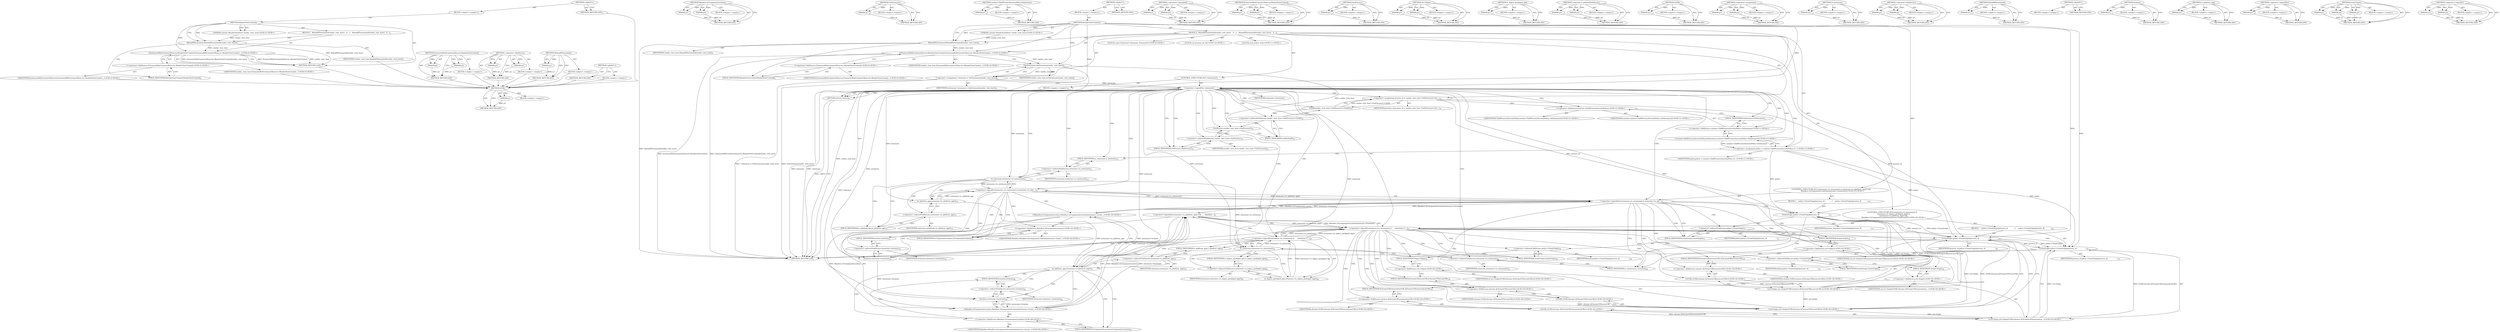 digraph "&lt;operator&gt;.logicalOr" {
vulnerable_6 [label=<(METHOD,&lt;global&gt;)<SUB>1</SUB>>];
vulnerable_7 [label=<(BLOCK,&lt;empty&gt;,&lt;empty&gt;)<SUB>1</SUB>>];
vulnerable_8 [label=<(METHOD,RenderViewCreated)<SUB>1</SUB>>];
vulnerable_9 [label="<(PARAM,content::RenderViewHost* render_view_host)<SUB>2</SUB>>"];
vulnerable_10 [label=<(BLOCK,{
   ReloadIfTerminated(render_view_host);
   E...,{
   ReloadIfTerminated(render_view_host);
   E...)<SUB>2</SUB>>];
vulnerable_11 [label=<(ReloadIfTerminated,ReloadIfTerminated(render_view_host))<SUB>3</SUB>>];
vulnerable_12 [label=<(IDENTIFIER,render_view_host,ReloadIfTerminated(render_view_host))<SUB>3</SUB>>];
vulnerable_13 [label="<(ExtensionWebContentsObserver.RenderViewCreated,ExtensionWebContentsObserver::RenderViewCreated...)<SUB>4</SUB>>"];
vulnerable_14 [label="<(&lt;operator&gt;.fieldAccess,ExtensionWebContentsObserver::RenderViewCreated)<SUB>4</SUB>>"];
vulnerable_15 [label="<(IDENTIFIER,ExtensionWebContentsObserver,ExtensionWebContentsObserver::RenderViewCreated...)<SUB>4</SUB>>"];
vulnerable_16 [label=<(FIELD_IDENTIFIER,RenderViewCreated,RenderViewCreated)<SUB>4</SUB>>];
vulnerable_17 [label="<(IDENTIFIER,render_view_host,ExtensionWebContentsObserver::RenderViewCreated...)<SUB>4</SUB>>"];
vulnerable_18 [label=<(METHOD_RETURN,void)<SUB>1</SUB>>];
vulnerable_20 [label=<(METHOD_RETURN,ANY)<SUB>1</SUB>>];
vulnerable_39 [label=<(METHOD,ExtensionWebContentsObserver.RenderViewCreated)>];
vulnerable_40 [label=<(PARAM,p1)>];
vulnerable_41 [label=<(PARAM,p2)>];
vulnerable_42 [label=<(BLOCK,&lt;empty&gt;,&lt;empty&gt;)>];
vulnerable_43 [label=<(METHOD_RETURN,ANY)>];
vulnerable_44 [label=<(METHOD,&lt;operator&gt;.fieldAccess)>];
vulnerable_45 [label=<(PARAM,p1)>];
vulnerable_46 [label=<(PARAM,p2)>];
vulnerable_47 [label=<(BLOCK,&lt;empty&gt;,&lt;empty&gt;)>];
vulnerable_48 [label=<(METHOD_RETURN,ANY)>];
vulnerable_35 [label=<(METHOD,ReloadIfTerminated)>];
vulnerable_36 [label=<(PARAM,p1)>];
vulnerable_37 [label=<(BLOCK,&lt;empty&gt;,&lt;empty&gt;)>];
vulnerable_38 [label=<(METHOD_RETURN,ANY)>];
vulnerable_29 [label=<(METHOD,&lt;global&gt;)<SUB>1</SUB>>];
vulnerable_30 [label=<(BLOCK,&lt;empty&gt;,&lt;empty&gt;)>];
vulnerable_31 [label=<(METHOD_RETURN,ANY)>];
fixed_240 [label=<(METHOD,GURL)>];
fixed_241 [label=<(PARAM,p1)>];
fixed_242 [label=<(BLOCK,&lt;empty&gt;,&lt;empty&gt;)>];
fixed_243 [label=<(METHOD_RETURN,ANY)>];
fixed_220 [label=<(METHOD,Manifest.IsComponentLocation)>];
fixed_221 [label=<(PARAM,p1)>];
fixed_222 [label=<(PARAM,p2)>];
fixed_223 [label=<(BLOCK,&lt;empty&gt;,&lt;empty&gt;)>];
fixed_224 [label=<(METHOD_RETURN,ANY)>];
fixed_177 [label=<(METHOD,GetExtension)>];
fixed_178 [label=<(PARAM,p1)>];
fixed_179 [label=<(BLOCK,&lt;empty&gt;,&lt;empty&gt;)>];
fixed_180 [label=<(METHOD_RETURN,ANY)>];
fixed_198 [label=<(METHOD,content.ChildProcessSecurityPolicy.GetInstance)>];
fixed_199 [label=<(PARAM,p1)>];
fixed_200 [label=<(BLOCK,&lt;empty&gt;,&lt;empty&gt;)>];
fixed_201 [label=<(METHOD_RETURN,ANY)>];
fixed_6 [label=<(METHOD,&lt;global&gt;)<SUB>1</SUB>>];
fixed_7 [label=<(BLOCK,&lt;empty&gt;,&lt;empty&gt;)<SUB>1</SUB>>];
fixed_8 [label=<(METHOD,RenderViewCreated)<SUB>1</SUB>>];
fixed_9 [label="<(PARAM,content::RenderViewHost* render_view_host)<SUB>2</SUB>>"];
fixed_10 [label=<(BLOCK,{
   ReloadIfTerminated(render_view_host);
   E...,{
   ReloadIfTerminated(render_view_host);
   E...)<SUB>2</SUB>>];
fixed_11 [label=<(ReloadIfTerminated,ReloadIfTerminated(render_view_host))<SUB>3</SUB>>];
fixed_12 [label=<(IDENTIFIER,render_view_host,ReloadIfTerminated(render_view_host))<SUB>3</SUB>>];
fixed_13 [label="<(ExtensionWebContentsObserver.RenderViewCreated,ExtensionWebContentsObserver::RenderViewCreated...)<SUB>4</SUB>>"];
fixed_14 [label="<(&lt;operator&gt;.fieldAccess,ExtensionWebContentsObserver::RenderViewCreated)<SUB>4</SUB>>"];
fixed_15 [label="<(IDENTIFIER,ExtensionWebContentsObserver,ExtensionWebContentsObserver::RenderViewCreated...)<SUB>4</SUB>>"];
fixed_16 [label=<(FIELD_IDENTIFIER,RenderViewCreated,RenderViewCreated)<SUB>4</SUB>>];
fixed_17 [label="<(IDENTIFIER,render_view_host,ExtensionWebContentsObserver::RenderViewCreated...)<SUB>4</SUB>>"];
fixed_18 [label="<(LOCAL,const Extension* extension: Extension*)<SUB>6</SUB>>"];
fixed_19 [label=<(&lt;operator&gt;.assignment,* extension = GetExtension(render_view_host))<SUB>6</SUB>>];
fixed_20 [label=<(IDENTIFIER,extension,* extension = GetExtension(render_view_host))<SUB>6</SUB>>];
fixed_21 [label=<(GetExtension,GetExtension(render_view_host))<SUB>6</SUB>>];
fixed_22 [label=<(IDENTIFIER,render_view_host,GetExtension(render_view_host))<SUB>6</SUB>>];
fixed_23 [label=<(CONTROL_STRUCTURE,IF,if (!extension))<SUB>7</SUB>>];
fixed_24 [label=<(&lt;operator&gt;.logicalNot,!extension)<SUB>7</SUB>>];
fixed_25 [label=<(IDENTIFIER,extension,!extension)<SUB>7</SUB>>];
fixed_26 [label=<(BLOCK,&lt;empty&gt;,&lt;empty&gt;)<SUB>8</SUB>>];
fixed_27 [label=<(RETURN,return;,return;)<SUB>8</SUB>>];
fixed_28 [label="<(LOCAL,int process_id: int)<SUB>10</SUB>>"];
fixed_29 [label=<(&lt;operator&gt;.assignment,process_id = render_view_host-&gt;GetProcess()-&gt;Ge...)<SUB>10</SUB>>];
fixed_30 [label=<(IDENTIFIER,process_id,process_id = render_view_host-&gt;GetProcess()-&gt;Ge...)<SUB>10</SUB>>];
fixed_31 [label=<(GetID,render_view_host-&gt;GetProcess()-&gt;GetID())<SUB>10</SUB>>];
fixed_32 [label=<(&lt;operator&gt;.indirectFieldAccess,render_view_host-&gt;GetProcess()-&gt;GetID)<SUB>10</SUB>>];
fixed_33 [label=<(GetProcess,render_view_host-&gt;GetProcess())<SUB>10</SUB>>];
fixed_34 [label=<(&lt;operator&gt;.indirectFieldAccess,render_view_host-&gt;GetProcess)<SUB>10</SUB>>];
fixed_35 [label=<(IDENTIFIER,render_view_host,render_view_host-&gt;GetProcess())<SUB>10</SUB>>];
fixed_36 [label=<(FIELD_IDENTIFIER,GetProcess,GetProcess)<SUB>10</SUB>>];
fixed_37 [label=<(FIELD_IDENTIFIER,GetID,GetID)<SUB>10</SUB>>];
fixed_38 [label="<(LOCAL,auto policy: auto)<SUB>11</SUB>>"];
fixed_39 [label="<(&lt;operator&gt;.assignment,policy = content::ChildProcessSecurityPolicy::G...)<SUB>11</SUB>>"];
fixed_40 [label="<(IDENTIFIER,policy,policy = content::ChildProcessSecurityPolicy::G...)<SUB>11</SUB>>"];
fixed_41 [label="<(content.ChildProcessSecurityPolicy.GetInstance,content::ChildProcessSecurityPolicy::GetInstance())<SUB>11</SUB>>"];
fixed_42 [label="<(&lt;operator&gt;.fieldAccess,content::ChildProcessSecurityPolicy::GetInstance)<SUB>11</SUB>>"];
fixed_43 [label="<(&lt;operator&gt;.fieldAccess,content::ChildProcessSecurityPolicy)<SUB>11</SUB>>"];
fixed_44 [label="<(IDENTIFIER,content,content::ChildProcessSecurityPolicy::GetInstance())<SUB>11</SUB>>"];
fixed_45 [label="<(IDENTIFIER,ChildProcessSecurityPolicy,content::ChildProcessSecurityPolicy::GetInstance())<SUB>11</SUB>>"];
fixed_46 [label=<(FIELD_IDENTIFIER,GetInstance,GetInstance)<SUB>11</SUB>>];
fixed_47 [label="<(CONTROL_STRUCTURE,IF,if ((extension-&gt;is_extension() || extension-&gt;is_platform_app()) &amp;&amp;
      Manifest::IsComponentLocation(extension-&gt;location())))<SUB>15</SUB>>"];
fixed_48 [label=<(&lt;operator&gt;.logicalAnd,(extension-&gt;is_extension() || extension-&gt;is_pla...)<SUB>15</SUB>>];
fixed_49 [label=<(&lt;operator&gt;.logicalOr,extension-&gt;is_extension() || extension-&gt;is_plat...)<SUB>15</SUB>>];
fixed_50 [label=<(is_extension,extension-&gt;is_extension())<SUB>15</SUB>>];
fixed_51 [label=<(&lt;operator&gt;.indirectFieldAccess,extension-&gt;is_extension)<SUB>15</SUB>>];
fixed_52 [label=<(IDENTIFIER,extension,extension-&gt;is_extension())<SUB>15</SUB>>];
fixed_53 [label=<(FIELD_IDENTIFIER,is_extension,is_extension)<SUB>15</SUB>>];
fixed_54 [label=<(is_platform_app,extension-&gt;is_platform_app())<SUB>15</SUB>>];
fixed_55 [label=<(&lt;operator&gt;.indirectFieldAccess,extension-&gt;is_platform_app)<SUB>15</SUB>>];
fixed_56 [label=<(IDENTIFIER,extension,extension-&gt;is_platform_app())<SUB>15</SUB>>];
fixed_57 [label=<(FIELD_IDENTIFIER,is_platform_app,is_platform_app)<SUB>15</SUB>>];
fixed_58 [label="<(Manifest.IsComponentLocation,Manifest::IsComponentLocation(extension-&gt;locati...)<SUB>16</SUB>>"];
fixed_59 [label="<(&lt;operator&gt;.fieldAccess,Manifest::IsComponentLocation)<SUB>16</SUB>>"];
fixed_60 [label="<(IDENTIFIER,Manifest,Manifest::IsComponentLocation(extension-&gt;locati...)<SUB>16</SUB>>"];
fixed_61 [label=<(FIELD_IDENTIFIER,IsComponentLocation,IsComponentLocation)<SUB>16</SUB>>];
fixed_62 [label=<(location,extension-&gt;location())<SUB>16</SUB>>];
fixed_63 [label=<(&lt;operator&gt;.indirectFieldAccess,extension-&gt;location)<SUB>16</SUB>>];
fixed_64 [label=<(IDENTIFIER,extension,extension-&gt;location())<SUB>16</SUB>>];
fixed_65 [label=<(FIELD_IDENTIFIER,location,location)<SUB>16</SUB>>];
fixed_66 [label=<(BLOCK,{
    policy-&gt;GrantOrigin(process_id,
         ...,{
    policy-&gt;GrantOrigin(process_id,
         ...)<SUB>16</SUB>>];
fixed_67 [label=<(GrantOrigin,policy-&gt;GrantOrigin(process_id,
               ...)<SUB>17</SUB>>];
fixed_68 [label=<(&lt;operator&gt;.indirectFieldAccess,policy-&gt;GrantOrigin)<SUB>17</SUB>>];
fixed_69 [label=<(IDENTIFIER,policy,policy-&gt;GrantOrigin(process_id,
               ...)<SUB>17</SUB>>];
fixed_70 [label=<(FIELD_IDENTIFIER,GrantOrigin,GrantOrigin)<SUB>17</SUB>>];
fixed_71 [label=<(IDENTIFIER,process_id,policy-&gt;GrantOrigin(process_id,
               ...)<SUB>17</SUB>>];
fixed_72 [label="<(url.Origin,url::Origin(GURL(content::kChromeUIResourcesURL)))<SUB>18</SUB>>"];
fixed_73 [label="<(&lt;operator&gt;.fieldAccess,url::Origin)<SUB>18</SUB>>"];
fixed_74 [label="<(IDENTIFIER,url,url::Origin(GURL(content::kChromeUIResourcesURL)))<SUB>18</SUB>>"];
fixed_75 [label=<(FIELD_IDENTIFIER,Origin,Origin)<SUB>18</SUB>>];
fixed_76 [label="<(GURL,GURL(content::kChromeUIResourcesURL))<SUB>18</SUB>>"];
fixed_77 [label="<(&lt;operator&gt;.fieldAccess,content::kChromeUIResourcesURL)<SUB>18</SUB>>"];
fixed_78 [label="<(IDENTIFIER,content,GURL(content::kChromeUIResourcesURL))<SUB>18</SUB>>"];
fixed_79 [label=<(FIELD_IDENTIFIER,kChromeUIResourcesURL,kChromeUIResourcesURL)<SUB>18</SUB>>];
fixed_80 [label="<(CONTROL_STRUCTURE,IF,if (extension-&gt;is_extension() ||
      extension-&gt;is_legacy_packaged_app() ||
      (extension-&gt;is_platform_app() &amp;&amp;
       Manifest::IsComponentLocation(extension-&gt;location()))))<SUB>25</SUB>>"];
fixed_81 [label=<(&lt;operator&gt;.logicalOr,extension-&gt;is_extension() ||
      extension-&gt;i...)<SUB>25</SUB>>];
fixed_82 [label=<(&lt;operator&gt;.logicalOr,extension-&gt;is_extension() ||
      extension-&gt;i...)<SUB>25</SUB>>];
fixed_83 [label=<(is_extension,extension-&gt;is_extension())<SUB>25</SUB>>];
fixed_84 [label=<(&lt;operator&gt;.indirectFieldAccess,extension-&gt;is_extension)<SUB>25</SUB>>];
fixed_85 [label=<(IDENTIFIER,extension,extension-&gt;is_extension())<SUB>25</SUB>>];
fixed_86 [label=<(FIELD_IDENTIFIER,is_extension,is_extension)<SUB>25</SUB>>];
fixed_87 [label=<(is_legacy_packaged_app,extension-&gt;is_legacy_packaged_app())<SUB>26</SUB>>];
fixed_88 [label=<(&lt;operator&gt;.indirectFieldAccess,extension-&gt;is_legacy_packaged_app)<SUB>26</SUB>>];
fixed_89 [label=<(IDENTIFIER,extension,extension-&gt;is_legacy_packaged_app())<SUB>26</SUB>>];
fixed_90 [label=<(FIELD_IDENTIFIER,is_legacy_packaged_app,is_legacy_packaged_app)<SUB>26</SUB>>];
fixed_91 [label=<(&lt;operator&gt;.logicalAnd,extension-&gt;is_platform_app() &amp;&amp;
       Manifest...)<SUB>27</SUB>>];
fixed_92 [label=<(is_platform_app,extension-&gt;is_platform_app())<SUB>27</SUB>>];
fixed_93 [label=<(&lt;operator&gt;.indirectFieldAccess,extension-&gt;is_platform_app)<SUB>27</SUB>>];
fixed_94 [label=<(IDENTIFIER,extension,extension-&gt;is_platform_app())<SUB>27</SUB>>];
fixed_95 [label=<(FIELD_IDENTIFIER,is_platform_app,is_platform_app)<SUB>27</SUB>>];
fixed_96 [label="<(Manifest.IsComponentLocation,Manifest::IsComponentLocation(extension-&gt;locati...)<SUB>28</SUB>>"];
fixed_97 [label="<(&lt;operator&gt;.fieldAccess,Manifest::IsComponentLocation)<SUB>28</SUB>>"];
fixed_98 [label="<(IDENTIFIER,Manifest,Manifest::IsComponentLocation(extension-&gt;locati...)<SUB>28</SUB>>"];
fixed_99 [label=<(FIELD_IDENTIFIER,IsComponentLocation,IsComponentLocation)<SUB>28</SUB>>];
fixed_100 [label=<(location,extension-&gt;location())<SUB>28</SUB>>];
fixed_101 [label=<(&lt;operator&gt;.indirectFieldAccess,extension-&gt;location)<SUB>28</SUB>>];
fixed_102 [label=<(IDENTIFIER,extension,extension-&gt;location())<SUB>28</SUB>>];
fixed_103 [label=<(FIELD_IDENTIFIER,location,location)<SUB>28</SUB>>];
fixed_104 [label=<(BLOCK,{
    policy-&gt;GrantOrigin(process_id,
         ...,{
    policy-&gt;GrantOrigin(process_id,
         ...)<SUB>28</SUB>>];
fixed_105 [label=<(GrantOrigin,policy-&gt;GrantOrigin(process_id,
               ...)<SUB>29</SUB>>];
fixed_106 [label=<(&lt;operator&gt;.indirectFieldAccess,policy-&gt;GrantOrigin)<SUB>29</SUB>>];
fixed_107 [label=<(IDENTIFIER,policy,policy-&gt;GrantOrigin(process_id,
               ...)<SUB>29</SUB>>];
fixed_108 [label=<(FIELD_IDENTIFIER,GrantOrigin,GrantOrigin)<SUB>29</SUB>>];
fixed_109 [label=<(IDENTIFIER,process_id,policy-&gt;GrantOrigin(process_id,
               ...)<SUB>29</SUB>>];
fixed_110 [label="<(url.Origin,url::Origin(GURL(chrome::kChromeUIFaviconURL)))<SUB>30</SUB>>"];
fixed_111 [label="<(&lt;operator&gt;.fieldAccess,url::Origin)<SUB>30</SUB>>"];
fixed_112 [label="<(IDENTIFIER,url,url::Origin(GURL(chrome::kChromeUIFaviconURL)))<SUB>30</SUB>>"];
fixed_113 [label=<(FIELD_IDENTIFIER,Origin,Origin)<SUB>30</SUB>>];
fixed_114 [label="<(GURL,GURL(chrome::kChromeUIFaviconURL))<SUB>30</SUB>>"];
fixed_115 [label="<(&lt;operator&gt;.fieldAccess,chrome::kChromeUIFaviconURL)<SUB>30</SUB>>"];
fixed_116 [label="<(IDENTIFIER,chrome,GURL(chrome::kChromeUIFaviconURL))<SUB>30</SUB>>"];
fixed_117 [label=<(FIELD_IDENTIFIER,kChromeUIFaviconURL,kChromeUIFaviconURL)<SUB>30</SUB>>];
fixed_118 [label=<(GrantOrigin,policy-&gt;GrantOrigin(process_id,
               ...)<SUB>31</SUB>>];
fixed_119 [label=<(&lt;operator&gt;.indirectFieldAccess,policy-&gt;GrantOrigin)<SUB>31</SUB>>];
fixed_120 [label=<(IDENTIFIER,policy,policy-&gt;GrantOrigin(process_id,
               ...)<SUB>31</SUB>>];
fixed_121 [label=<(FIELD_IDENTIFIER,GrantOrigin,GrantOrigin)<SUB>31</SUB>>];
fixed_122 [label=<(IDENTIFIER,process_id,policy-&gt;GrantOrigin(process_id,
               ...)<SUB>31</SUB>>];
fixed_123 [label="<(url.Origin,url::Origin(GURL(chrome::kChromeUIExtensionIcon...)<SUB>32</SUB>>"];
fixed_124 [label="<(&lt;operator&gt;.fieldAccess,url::Origin)<SUB>32</SUB>>"];
fixed_125 [label="<(IDENTIFIER,url,url::Origin(GURL(chrome::kChromeUIExtensionIcon...)<SUB>32</SUB>>"];
fixed_126 [label=<(FIELD_IDENTIFIER,Origin,Origin)<SUB>32</SUB>>];
fixed_127 [label="<(GURL,GURL(chrome::kChromeUIExtensionIconURL))<SUB>32</SUB>>"];
fixed_128 [label="<(&lt;operator&gt;.fieldAccess,chrome::kChromeUIExtensionIconURL)<SUB>32</SUB>>"];
fixed_129 [label="<(IDENTIFIER,chrome,GURL(chrome::kChromeUIExtensionIconURL))<SUB>32</SUB>>"];
fixed_130 [label=<(FIELD_IDENTIFIER,kChromeUIExtensionIconURL,kChromeUIExtensionIconURL)<SUB>32</SUB>>];
fixed_131 [label=<(METHOD_RETURN,void)<SUB>1</SUB>>];
fixed_133 [label=<(METHOD_RETURN,ANY)<SUB>1</SUB>>];
fixed_202 [label=<(METHOD,&lt;operator&gt;.logicalAnd)>];
fixed_203 [label=<(PARAM,p1)>];
fixed_204 [label=<(PARAM,p2)>];
fixed_205 [label=<(BLOCK,&lt;empty&gt;,&lt;empty&gt;)>];
fixed_206 [label=<(METHOD_RETURN,ANY)>];
fixed_162 [label=<(METHOD,ExtensionWebContentsObserver.RenderViewCreated)>];
fixed_163 [label=<(PARAM,p1)>];
fixed_164 [label=<(PARAM,p2)>];
fixed_165 [label=<(BLOCK,&lt;empty&gt;,&lt;empty&gt;)>];
fixed_166 [label=<(METHOD_RETURN,ANY)>];
fixed_194 [label=<(METHOD,GetProcess)>];
fixed_195 [label=<(PARAM,p1)>];
fixed_196 [label=<(BLOCK,&lt;empty&gt;,&lt;empty&gt;)>];
fixed_197 [label=<(METHOD_RETURN,ANY)>];
fixed_235 [label=<(METHOD,url.Origin)>];
fixed_236 [label=<(PARAM,p1)>];
fixed_237 [label=<(PARAM,p2)>];
fixed_238 [label=<(BLOCK,&lt;empty&gt;,&lt;empty&gt;)>];
fixed_239 [label=<(METHOD_RETURN,ANY)>];
fixed_244 [label=<(METHOD,is_legacy_packaged_app)>];
fixed_245 [label=<(PARAM,p1)>];
fixed_246 [label=<(BLOCK,&lt;empty&gt;,&lt;empty&gt;)>];
fixed_247 [label=<(METHOD_RETURN,ANY)>];
fixed_189 [label=<(METHOD,&lt;operator&gt;.indirectFieldAccess)>];
fixed_190 [label=<(PARAM,p1)>];
fixed_191 [label=<(PARAM,p2)>];
fixed_192 [label=<(BLOCK,&lt;empty&gt;,&lt;empty&gt;)>];
fixed_193 [label=<(METHOD_RETURN,ANY)>];
fixed_185 [label=<(METHOD,GetID)>];
fixed_186 [label=<(PARAM,p1)>];
fixed_187 [label=<(BLOCK,&lt;empty&gt;,&lt;empty&gt;)>];
fixed_188 [label=<(METHOD_RETURN,ANY)>];
fixed_172 [label=<(METHOD,&lt;operator&gt;.assignment)>];
fixed_173 [label=<(PARAM,p1)>];
fixed_174 [label=<(PARAM,p2)>];
fixed_175 [label=<(BLOCK,&lt;empty&gt;,&lt;empty&gt;)>];
fixed_176 [label=<(METHOD_RETURN,ANY)>];
fixed_212 [label=<(METHOD,is_extension)>];
fixed_213 [label=<(PARAM,p1)>];
fixed_214 [label=<(BLOCK,&lt;empty&gt;,&lt;empty&gt;)>];
fixed_215 [label=<(METHOD_RETURN,ANY)>];
fixed_167 [label=<(METHOD,&lt;operator&gt;.fieldAccess)>];
fixed_168 [label=<(PARAM,p1)>];
fixed_169 [label=<(PARAM,p2)>];
fixed_170 [label=<(BLOCK,&lt;empty&gt;,&lt;empty&gt;)>];
fixed_171 [label=<(METHOD_RETURN,ANY)>];
fixed_158 [label=<(METHOD,ReloadIfTerminated)>];
fixed_159 [label=<(PARAM,p1)>];
fixed_160 [label=<(BLOCK,&lt;empty&gt;,&lt;empty&gt;)>];
fixed_161 [label=<(METHOD_RETURN,ANY)>];
fixed_152 [label=<(METHOD,&lt;global&gt;)<SUB>1</SUB>>];
fixed_153 [label=<(BLOCK,&lt;empty&gt;,&lt;empty&gt;)>];
fixed_154 [label=<(METHOD_RETURN,ANY)>];
fixed_225 [label=<(METHOD,location)>];
fixed_226 [label=<(PARAM,p1)>];
fixed_227 [label=<(BLOCK,&lt;empty&gt;,&lt;empty&gt;)>];
fixed_228 [label=<(METHOD_RETURN,ANY)>];
fixed_216 [label=<(METHOD,is_platform_app)>];
fixed_217 [label=<(PARAM,p1)>];
fixed_218 [label=<(BLOCK,&lt;empty&gt;,&lt;empty&gt;)>];
fixed_219 [label=<(METHOD_RETURN,ANY)>];
fixed_181 [label=<(METHOD,&lt;operator&gt;.logicalNot)>];
fixed_182 [label=<(PARAM,p1)>];
fixed_183 [label=<(BLOCK,&lt;empty&gt;,&lt;empty&gt;)>];
fixed_184 [label=<(METHOD_RETURN,ANY)>];
fixed_229 [label=<(METHOD,GrantOrigin)>];
fixed_230 [label=<(PARAM,p1)>];
fixed_231 [label=<(PARAM,p2)>];
fixed_232 [label=<(PARAM,p3)>];
fixed_233 [label=<(BLOCK,&lt;empty&gt;,&lt;empty&gt;)>];
fixed_234 [label=<(METHOD_RETURN,ANY)>];
fixed_207 [label=<(METHOD,&lt;operator&gt;.logicalOr)>];
fixed_208 [label=<(PARAM,p1)>];
fixed_209 [label=<(PARAM,p2)>];
fixed_210 [label=<(BLOCK,&lt;empty&gt;,&lt;empty&gt;)>];
fixed_211 [label=<(METHOD_RETURN,ANY)>];
vulnerable_6 -> vulnerable_7  [key=0, label="AST: "];
vulnerable_6 -> vulnerable_20  [key=0, label="AST: "];
vulnerable_6 -> vulnerable_20  [key=1, label="CFG: "];
vulnerable_7 -> vulnerable_8  [key=0, label="AST: "];
vulnerable_8 -> vulnerable_9  [key=0, label="AST: "];
vulnerable_8 -> vulnerable_9  [key=1, label="DDG: "];
vulnerable_8 -> vulnerable_10  [key=0, label="AST: "];
vulnerable_8 -> vulnerable_18  [key=0, label="AST: "];
vulnerable_8 -> vulnerable_11  [key=0, label="CFG: "];
vulnerable_8 -> vulnerable_11  [key=1, label="DDG: "];
vulnerable_8 -> vulnerable_13  [key=0, label="DDG: "];
vulnerable_9 -> vulnerable_11  [key=0, label="DDG: render_view_host"];
vulnerable_10 -> vulnerable_11  [key=0, label="AST: "];
vulnerable_10 -> vulnerable_13  [key=0, label="AST: "];
vulnerable_11 -> vulnerable_12  [key=0, label="AST: "];
vulnerable_11 -> vulnerable_16  [key=0, label="CFG: "];
vulnerable_11 -> vulnerable_18  [key=0, label="DDG: ReloadIfTerminated(render_view_host)"];
vulnerable_11 -> vulnerable_13  [key=0, label="DDG: render_view_host"];
vulnerable_12 -> fixed_240  [key=0];
vulnerable_13 -> vulnerable_14  [key=0, label="AST: "];
vulnerable_13 -> vulnerable_17  [key=0, label="AST: "];
vulnerable_13 -> vulnerable_18  [key=0, label="CFG: "];
vulnerable_13 -> vulnerable_18  [key=1, label="DDG: ExtensionWebContentsObserver::RenderViewCreated"];
vulnerable_13 -> vulnerable_18  [key=2, label="DDG: render_view_host"];
vulnerable_13 -> vulnerable_18  [key=3, label="DDG: ExtensionWebContentsObserver::RenderViewCreated(render_view_host)"];
vulnerable_14 -> vulnerable_15  [key=0, label="AST: "];
vulnerable_14 -> vulnerable_16  [key=0, label="AST: "];
vulnerable_14 -> vulnerable_13  [key=0, label="CFG: "];
vulnerable_15 -> fixed_240  [key=0];
vulnerable_16 -> vulnerable_14  [key=0, label="CFG: "];
vulnerable_17 -> fixed_240  [key=0];
vulnerable_18 -> fixed_240  [key=0];
vulnerable_20 -> fixed_240  [key=0];
vulnerable_39 -> vulnerable_40  [key=0, label="AST: "];
vulnerable_39 -> vulnerable_40  [key=1, label="DDG: "];
vulnerable_39 -> vulnerable_42  [key=0, label="AST: "];
vulnerable_39 -> vulnerable_41  [key=0, label="AST: "];
vulnerable_39 -> vulnerable_41  [key=1, label="DDG: "];
vulnerable_39 -> vulnerable_43  [key=0, label="AST: "];
vulnerable_39 -> vulnerable_43  [key=1, label="CFG: "];
vulnerable_40 -> vulnerable_43  [key=0, label="DDG: p1"];
vulnerable_41 -> vulnerable_43  [key=0, label="DDG: p2"];
vulnerable_42 -> fixed_240  [key=0];
vulnerable_43 -> fixed_240  [key=0];
vulnerable_44 -> vulnerable_45  [key=0, label="AST: "];
vulnerable_44 -> vulnerable_45  [key=1, label="DDG: "];
vulnerable_44 -> vulnerable_47  [key=0, label="AST: "];
vulnerable_44 -> vulnerable_46  [key=0, label="AST: "];
vulnerable_44 -> vulnerable_46  [key=1, label="DDG: "];
vulnerable_44 -> vulnerable_48  [key=0, label="AST: "];
vulnerable_44 -> vulnerable_48  [key=1, label="CFG: "];
vulnerable_45 -> vulnerable_48  [key=0, label="DDG: p1"];
vulnerable_46 -> vulnerable_48  [key=0, label="DDG: p2"];
vulnerable_47 -> fixed_240  [key=0];
vulnerable_48 -> fixed_240  [key=0];
vulnerable_35 -> vulnerable_36  [key=0, label="AST: "];
vulnerable_35 -> vulnerable_36  [key=1, label="DDG: "];
vulnerable_35 -> vulnerable_37  [key=0, label="AST: "];
vulnerable_35 -> vulnerable_38  [key=0, label="AST: "];
vulnerable_35 -> vulnerable_38  [key=1, label="CFG: "];
vulnerable_36 -> vulnerable_38  [key=0, label="DDG: p1"];
vulnerable_37 -> fixed_240  [key=0];
vulnerable_38 -> fixed_240  [key=0];
vulnerable_29 -> vulnerable_30  [key=0, label="AST: "];
vulnerable_29 -> vulnerable_31  [key=0, label="AST: "];
vulnerable_29 -> vulnerable_31  [key=1, label="CFG: "];
vulnerable_30 -> fixed_240  [key=0];
vulnerable_31 -> fixed_240  [key=0];
fixed_240 -> fixed_241  [key=0, label="AST: "];
fixed_240 -> fixed_241  [key=1, label="DDG: "];
fixed_240 -> fixed_242  [key=0, label="AST: "];
fixed_240 -> fixed_243  [key=0, label="AST: "];
fixed_240 -> fixed_243  [key=1, label="CFG: "];
fixed_241 -> fixed_243  [key=0, label="DDG: p1"];
fixed_220 -> fixed_221  [key=0, label="AST: "];
fixed_220 -> fixed_221  [key=1, label="DDG: "];
fixed_220 -> fixed_223  [key=0, label="AST: "];
fixed_220 -> fixed_222  [key=0, label="AST: "];
fixed_220 -> fixed_222  [key=1, label="DDG: "];
fixed_220 -> fixed_224  [key=0, label="AST: "];
fixed_220 -> fixed_224  [key=1, label="CFG: "];
fixed_221 -> fixed_224  [key=0, label="DDG: p1"];
fixed_222 -> fixed_224  [key=0, label="DDG: p2"];
fixed_177 -> fixed_178  [key=0, label="AST: "];
fixed_177 -> fixed_178  [key=1, label="DDG: "];
fixed_177 -> fixed_179  [key=0, label="AST: "];
fixed_177 -> fixed_180  [key=0, label="AST: "];
fixed_177 -> fixed_180  [key=1, label="CFG: "];
fixed_178 -> fixed_180  [key=0, label="DDG: p1"];
fixed_198 -> fixed_199  [key=0, label="AST: "];
fixed_198 -> fixed_199  [key=1, label="DDG: "];
fixed_198 -> fixed_200  [key=0, label="AST: "];
fixed_198 -> fixed_201  [key=0, label="AST: "];
fixed_198 -> fixed_201  [key=1, label="CFG: "];
fixed_199 -> fixed_201  [key=0, label="DDG: p1"];
fixed_6 -> fixed_7  [key=0, label="AST: "];
fixed_6 -> fixed_133  [key=0, label="AST: "];
fixed_6 -> fixed_133  [key=1, label="CFG: "];
fixed_7 -> fixed_8  [key=0, label="AST: "];
fixed_8 -> fixed_9  [key=0, label="AST: "];
fixed_8 -> fixed_9  [key=1, label="DDG: "];
fixed_8 -> fixed_10  [key=0, label="AST: "];
fixed_8 -> fixed_131  [key=0, label="AST: "];
fixed_8 -> fixed_11  [key=0, label="CFG: "];
fixed_8 -> fixed_11  [key=1, label="DDG: "];
fixed_8 -> fixed_13  [key=0, label="DDG: "];
fixed_8 -> fixed_21  [key=0, label="DDG: "];
fixed_8 -> fixed_24  [key=0, label="DDG: "];
fixed_8 -> fixed_27  [key=0, label="DDG: "];
fixed_8 -> fixed_67  [key=0, label="DDG: "];
fixed_8 -> fixed_105  [key=0, label="DDG: "];
fixed_8 -> fixed_118  [key=0, label="DDG: "];
fixed_9 -> fixed_11  [key=0, label="DDG: render_view_host"];
fixed_10 -> fixed_11  [key=0, label="AST: "];
fixed_10 -> fixed_13  [key=0, label="AST: "];
fixed_10 -> fixed_18  [key=0, label="AST: "];
fixed_10 -> fixed_19  [key=0, label="AST: "];
fixed_10 -> fixed_23  [key=0, label="AST: "];
fixed_10 -> fixed_28  [key=0, label="AST: "];
fixed_10 -> fixed_29  [key=0, label="AST: "];
fixed_10 -> fixed_38  [key=0, label="AST: "];
fixed_10 -> fixed_39  [key=0, label="AST: "];
fixed_10 -> fixed_47  [key=0, label="AST: "];
fixed_10 -> fixed_80  [key=0, label="AST: "];
fixed_11 -> fixed_12  [key=0, label="AST: "];
fixed_11 -> fixed_16  [key=0, label="CFG: "];
fixed_11 -> fixed_131  [key=0, label="DDG: ReloadIfTerminated(render_view_host)"];
fixed_11 -> fixed_13  [key=0, label="DDG: render_view_host"];
fixed_13 -> fixed_14  [key=0, label="AST: "];
fixed_13 -> fixed_17  [key=0, label="AST: "];
fixed_13 -> fixed_21  [key=0, label="CFG: "];
fixed_13 -> fixed_21  [key=1, label="DDG: render_view_host"];
fixed_13 -> fixed_131  [key=0, label="DDG: ExtensionWebContentsObserver::RenderViewCreated"];
fixed_13 -> fixed_131  [key=1, label="DDG: ExtensionWebContentsObserver::RenderViewCreated(render_view_host)"];
fixed_14 -> fixed_15  [key=0, label="AST: "];
fixed_14 -> fixed_16  [key=0, label="AST: "];
fixed_14 -> fixed_13  [key=0, label="CFG: "];
fixed_16 -> fixed_14  [key=0, label="CFG: "];
fixed_19 -> fixed_20  [key=0, label="AST: "];
fixed_19 -> fixed_21  [key=0, label="AST: "];
fixed_19 -> fixed_24  [key=0, label="CFG: "];
fixed_19 -> fixed_24  [key=1, label="DDG: extension"];
fixed_19 -> fixed_131  [key=0, label="DDG: GetExtension(render_view_host)"];
fixed_19 -> fixed_131  [key=1, label="DDG: * extension = GetExtension(render_view_host)"];
fixed_21 -> fixed_22  [key=0, label="AST: "];
fixed_21 -> fixed_19  [key=0, label="CFG: "];
fixed_21 -> fixed_19  [key=1, label="DDG: render_view_host"];
fixed_21 -> fixed_131  [key=0, label="DDG: render_view_host"];
fixed_21 -> fixed_33  [key=0, label="DDG: render_view_host"];
fixed_23 -> fixed_24  [key=0, label="AST: "];
fixed_23 -> fixed_26  [key=0, label="AST: "];
fixed_24 -> fixed_25  [key=0, label="AST: "];
fixed_24 -> fixed_27  [key=0, label="CFG: "];
fixed_24 -> fixed_27  [key=1, label="CDG: "];
fixed_24 -> fixed_36  [key=0, label="CFG: "];
fixed_24 -> fixed_36  [key=1, label="CDG: "];
fixed_24 -> fixed_131  [key=0, label="DDG: extension"];
fixed_24 -> fixed_131  [key=1, label="DDG: !extension"];
fixed_24 -> fixed_50  [key=0, label="DDG: extension"];
fixed_24 -> fixed_50  [key=1, label="CDG: "];
fixed_24 -> fixed_54  [key=0, label="DDG: extension"];
fixed_24 -> fixed_62  [key=0, label="DDG: extension"];
fixed_24 -> fixed_83  [key=0, label="DDG: extension"];
fixed_24 -> fixed_83  [key=1, label="CDG: "];
fixed_24 -> fixed_87  [key=0, label="DDG: extension"];
fixed_24 -> fixed_92  [key=0, label="DDG: extension"];
fixed_24 -> fixed_100  [key=0, label="DDG: extension"];
fixed_24 -> fixed_34  [key=0, label="CDG: "];
fixed_24 -> fixed_42  [key=0, label="CDG: "];
fixed_24 -> fixed_51  [key=0, label="CDG: "];
fixed_24 -> fixed_37  [key=0, label="CDG: "];
fixed_24 -> fixed_81  [key=0, label="CDG: "];
fixed_24 -> fixed_84  [key=0, label="CDG: "];
fixed_24 -> fixed_43  [key=0, label="CDG: "];
fixed_24 -> fixed_33  [key=0, label="CDG: "];
fixed_24 -> fixed_86  [key=0, label="CDG: "];
fixed_24 -> fixed_48  [key=0, label="CDG: "];
fixed_24 -> fixed_32  [key=0, label="CDG: "];
fixed_24 -> fixed_49  [key=0, label="CDG: "];
fixed_24 -> fixed_46  [key=0, label="CDG: "];
fixed_24 -> fixed_29  [key=0, label="CDG: "];
fixed_24 -> fixed_82  [key=0, label="CDG: "];
fixed_24 -> fixed_53  [key=0, label="CDG: "];
fixed_24 -> fixed_41  [key=0, label="CDG: "];
fixed_24 -> fixed_39  [key=0, label="CDG: "];
fixed_24 -> fixed_31  [key=0, label="CDG: "];
fixed_26 -> fixed_27  [key=0, label="AST: "];
fixed_27 -> fixed_131  [key=0, label="CFG: "];
fixed_27 -> fixed_131  [key=1, label="DDG: &lt;RET&gt;"];
fixed_29 -> fixed_30  [key=0, label="AST: "];
fixed_29 -> fixed_31  [key=0, label="AST: "];
fixed_29 -> fixed_43  [key=0, label="CFG: "];
fixed_29 -> fixed_67  [key=0, label="DDG: process_id"];
fixed_29 -> fixed_105  [key=0, label="DDG: process_id"];
fixed_31 -> fixed_32  [key=0, label="AST: "];
fixed_31 -> fixed_29  [key=0, label="CFG: "];
fixed_31 -> fixed_29  [key=1, label="DDG: render_view_host-&gt;GetProcess()-&gt;GetID"];
fixed_32 -> fixed_33  [key=0, label="AST: "];
fixed_32 -> fixed_37  [key=0, label="AST: "];
fixed_32 -> fixed_31  [key=0, label="CFG: "];
fixed_33 -> fixed_34  [key=0, label="AST: "];
fixed_33 -> fixed_37  [key=0, label="CFG: "];
fixed_34 -> fixed_35  [key=0, label="AST: "];
fixed_34 -> fixed_36  [key=0, label="AST: "];
fixed_34 -> fixed_33  [key=0, label="CFG: "];
fixed_36 -> fixed_34  [key=0, label="CFG: "];
fixed_37 -> fixed_32  [key=0, label="CFG: "];
fixed_39 -> fixed_40  [key=0, label="AST: "];
fixed_39 -> fixed_41  [key=0, label="AST: "];
fixed_39 -> fixed_53  [key=0, label="CFG: "];
fixed_39 -> fixed_67  [key=0, label="DDG: policy"];
fixed_39 -> fixed_105  [key=0, label="DDG: policy"];
fixed_39 -> fixed_118  [key=0, label="DDG: policy"];
fixed_41 -> fixed_42  [key=0, label="AST: "];
fixed_41 -> fixed_39  [key=0, label="CFG: "];
fixed_41 -> fixed_39  [key=1, label="DDG: content::ChildProcessSecurityPolicy::GetInstance"];
fixed_42 -> fixed_43  [key=0, label="AST: "];
fixed_42 -> fixed_46  [key=0, label="AST: "];
fixed_42 -> fixed_41  [key=0, label="CFG: "];
fixed_43 -> fixed_44  [key=0, label="AST: "];
fixed_43 -> fixed_45  [key=0, label="AST: "];
fixed_43 -> fixed_46  [key=0, label="CFG: "];
fixed_46 -> fixed_42  [key=0, label="CFG: "];
fixed_47 -> fixed_48  [key=0, label="AST: "];
fixed_47 -> fixed_66  [key=0, label="AST: "];
fixed_48 -> fixed_49  [key=0, label="AST: "];
fixed_48 -> fixed_58  [key=0, label="AST: "];
fixed_48 -> fixed_70  [key=0, label="CFG: "];
fixed_48 -> fixed_70  [key=1, label="CDG: "];
fixed_48 -> fixed_86  [key=0, label="CFG: "];
fixed_48 -> fixed_91  [key=0, label="DDG: Manifest::IsComponentLocation(extension-&gt;location())"];
fixed_48 -> fixed_68  [key=0, label="CDG: "];
fixed_48 -> fixed_73  [key=0, label="CDG: "];
fixed_48 -> fixed_77  [key=0, label="CDG: "];
fixed_48 -> fixed_75  [key=0, label="CDG: "];
fixed_48 -> fixed_67  [key=0, label="CDG: "];
fixed_48 -> fixed_76  [key=0, label="CDG: "];
fixed_48 -> fixed_79  [key=0, label="CDG: "];
fixed_48 -> fixed_72  [key=0, label="CDG: "];
fixed_49 -> fixed_50  [key=0, label="AST: "];
fixed_49 -> fixed_54  [key=0, label="AST: "];
fixed_49 -> fixed_48  [key=0, label="CFG: "];
fixed_49 -> fixed_48  [key=1, label="DDG: extension-&gt;is_extension()"];
fixed_49 -> fixed_48  [key=2, label="DDG: extension-&gt;is_platform_app()"];
fixed_49 -> fixed_61  [key=0, label="CFG: "];
fixed_49 -> fixed_61  [key=1, label="CDG: "];
fixed_49 -> fixed_59  [key=0, label="CDG: "];
fixed_49 -> fixed_58  [key=0, label="CDG: "];
fixed_49 -> fixed_65  [key=0, label="CDG: "];
fixed_49 -> fixed_63  [key=0, label="CDG: "];
fixed_49 -> fixed_62  [key=0, label="CDG: "];
fixed_50 -> fixed_51  [key=0, label="AST: "];
fixed_50 -> fixed_49  [key=0, label="CFG: "];
fixed_50 -> fixed_49  [key=1, label="DDG: extension-&gt;is_extension"];
fixed_50 -> fixed_57  [key=0, label="CFG: "];
fixed_50 -> fixed_57  [key=1, label="CDG: "];
fixed_50 -> fixed_83  [key=0, label="DDG: extension-&gt;is_extension"];
fixed_50 -> fixed_54  [key=0, label="CDG: "];
fixed_50 -> fixed_55  [key=0, label="CDG: "];
fixed_51 -> fixed_52  [key=0, label="AST: "];
fixed_51 -> fixed_53  [key=0, label="AST: "];
fixed_51 -> fixed_50  [key=0, label="CFG: "];
fixed_53 -> fixed_51  [key=0, label="CFG: "];
fixed_54 -> fixed_55  [key=0, label="AST: "];
fixed_54 -> fixed_49  [key=0, label="CFG: "];
fixed_54 -> fixed_49  [key=1, label="DDG: extension-&gt;is_platform_app"];
fixed_54 -> fixed_92  [key=0, label="DDG: extension-&gt;is_platform_app"];
fixed_55 -> fixed_56  [key=0, label="AST: "];
fixed_55 -> fixed_57  [key=0, label="AST: "];
fixed_55 -> fixed_54  [key=0, label="CFG: "];
fixed_57 -> fixed_55  [key=0, label="CFG: "];
fixed_58 -> fixed_59  [key=0, label="AST: "];
fixed_58 -> fixed_62  [key=0, label="AST: "];
fixed_58 -> fixed_48  [key=0, label="CFG: "];
fixed_58 -> fixed_48  [key=1, label="DDG: Manifest::IsComponentLocation"];
fixed_58 -> fixed_48  [key=2, label="DDG: extension-&gt;location()"];
fixed_58 -> fixed_96  [key=0, label="DDG: Manifest::IsComponentLocation"];
fixed_59 -> fixed_60  [key=0, label="AST: "];
fixed_59 -> fixed_61  [key=0, label="AST: "];
fixed_59 -> fixed_65  [key=0, label="CFG: "];
fixed_61 -> fixed_59  [key=0, label="CFG: "];
fixed_62 -> fixed_63  [key=0, label="AST: "];
fixed_62 -> fixed_58  [key=0, label="CFG: "];
fixed_62 -> fixed_58  [key=1, label="DDG: extension-&gt;location"];
fixed_62 -> fixed_100  [key=0, label="DDG: extension-&gt;location"];
fixed_63 -> fixed_64  [key=0, label="AST: "];
fixed_63 -> fixed_65  [key=0, label="AST: "];
fixed_63 -> fixed_62  [key=0, label="CFG: "];
fixed_65 -> fixed_63  [key=0, label="CFG: "];
fixed_66 -> fixed_67  [key=0, label="AST: "];
fixed_67 -> fixed_68  [key=0, label="AST: "];
fixed_67 -> fixed_71  [key=0, label="AST: "];
fixed_67 -> fixed_72  [key=0, label="AST: "];
fixed_67 -> fixed_86  [key=0, label="CFG: "];
fixed_67 -> fixed_105  [key=0, label="DDG: policy-&gt;GrantOrigin"];
fixed_67 -> fixed_105  [key=1, label="DDG: process_id"];
fixed_68 -> fixed_69  [key=0, label="AST: "];
fixed_68 -> fixed_70  [key=0, label="AST: "];
fixed_68 -> fixed_75  [key=0, label="CFG: "];
fixed_70 -> fixed_68  [key=0, label="CFG: "];
fixed_72 -> fixed_73  [key=0, label="AST: "];
fixed_72 -> fixed_76  [key=0, label="AST: "];
fixed_72 -> fixed_67  [key=0, label="CFG: "];
fixed_72 -> fixed_67  [key=1, label="DDG: url::Origin"];
fixed_72 -> fixed_67  [key=2, label="DDG: GURL(content::kChromeUIResourcesURL)"];
fixed_72 -> fixed_110  [key=0, label="DDG: url::Origin"];
fixed_73 -> fixed_74  [key=0, label="AST: "];
fixed_73 -> fixed_75  [key=0, label="AST: "];
fixed_73 -> fixed_79  [key=0, label="CFG: "];
fixed_75 -> fixed_73  [key=0, label="CFG: "];
fixed_76 -> fixed_77  [key=0, label="AST: "];
fixed_76 -> fixed_72  [key=0, label="CFG: "];
fixed_76 -> fixed_72  [key=1, label="DDG: content::kChromeUIResourcesURL"];
fixed_77 -> fixed_78  [key=0, label="AST: "];
fixed_77 -> fixed_79  [key=0, label="AST: "];
fixed_77 -> fixed_76  [key=0, label="CFG: "];
fixed_79 -> fixed_77  [key=0, label="CFG: "];
fixed_80 -> fixed_81  [key=0, label="AST: "];
fixed_80 -> fixed_104  [key=0, label="AST: "];
fixed_81 -> fixed_82  [key=0, label="AST: "];
fixed_81 -> fixed_91  [key=0, label="AST: "];
fixed_81 -> fixed_131  [key=0, label="CFG: "];
fixed_81 -> fixed_108  [key=0, label="CFG: "];
fixed_81 -> fixed_108  [key=1, label="CDG: "];
fixed_81 -> fixed_115  [key=0, label="CDG: "];
fixed_81 -> fixed_113  [key=0, label="CDG: "];
fixed_81 -> fixed_128  [key=0, label="CDG: "];
fixed_81 -> fixed_114  [key=0, label="CDG: "];
fixed_81 -> fixed_119  [key=0, label="CDG: "];
fixed_81 -> fixed_121  [key=0, label="CDG: "];
fixed_81 -> fixed_130  [key=0, label="CDG: "];
fixed_81 -> fixed_118  [key=0, label="CDG: "];
fixed_81 -> fixed_127  [key=0, label="CDG: "];
fixed_81 -> fixed_111  [key=0, label="CDG: "];
fixed_81 -> fixed_123  [key=0, label="CDG: "];
fixed_81 -> fixed_106  [key=0, label="CDG: "];
fixed_81 -> fixed_126  [key=0, label="CDG: "];
fixed_81 -> fixed_105  [key=0, label="CDG: "];
fixed_81 -> fixed_110  [key=0, label="CDG: "];
fixed_81 -> fixed_117  [key=0, label="CDG: "];
fixed_81 -> fixed_124  [key=0, label="CDG: "];
fixed_82 -> fixed_83  [key=0, label="AST: "];
fixed_82 -> fixed_87  [key=0, label="AST: "];
fixed_82 -> fixed_81  [key=0, label="CFG: "];
fixed_82 -> fixed_81  [key=1, label="DDG: extension-&gt;is_extension()"];
fixed_82 -> fixed_81  [key=2, label="DDG: extension-&gt;is_legacy_packaged_app()"];
fixed_82 -> fixed_95  [key=0, label="CFG: "];
fixed_82 -> fixed_95  [key=1, label="CDG: "];
fixed_82 -> fixed_92  [key=0, label="CDG: "];
fixed_82 -> fixed_91  [key=0, label="CDG: "];
fixed_82 -> fixed_93  [key=0, label="CDG: "];
fixed_83 -> fixed_84  [key=0, label="AST: "];
fixed_83 -> fixed_82  [key=0, label="CFG: "];
fixed_83 -> fixed_82  [key=1, label="DDG: extension-&gt;is_extension"];
fixed_83 -> fixed_90  [key=0, label="CFG: "];
fixed_83 -> fixed_90  [key=1, label="CDG: "];
fixed_83 -> fixed_87  [key=0, label="CDG: "];
fixed_83 -> fixed_88  [key=0, label="CDG: "];
fixed_84 -> fixed_85  [key=0, label="AST: "];
fixed_84 -> fixed_86  [key=0, label="AST: "];
fixed_84 -> fixed_83  [key=0, label="CFG: "];
fixed_86 -> fixed_84  [key=0, label="CFG: "];
fixed_87 -> fixed_88  [key=0, label="AST: "];
fixed_87 -> fixed_82  [key=0, label="CFG: "];
fixed_87 -> fixed_82  [key=1, label="DDG: extension-&gt;is_legacy_packaged_app"];
fixed_88 -> fixed_89  [key=0, label="AST: "];
fixed_88 -> fixed_90  [key=0, label="AST: "];
fixed_88 -> fixed_87  [key=0, label="CFG: "];
fixed_90 -> fixed_88  [key=0, label="CFG: "];
fixed_91 -> fixed_92  [key=0, label="AST: "];
fixed_91 -> fixed_96  [key=0, label="AST: "];
fixed_91 -> fixed_81  [key=0, label="CFG: "];
fixed_91 -> fixed_81  [key=1, label="DDG: extension-&gt;is_platform_app()"];
fixed_91 -> fixed_81  [key=2, label="DDG: Manifest::IsComponentLocation(extension-&gt;location())"];
fixed_92 -> fixed_93  [key=0, label="AST: "];
fixed_92 -> fixed_91  [key=0, label="CFG: "];
fixed_92 -> fixed_91  [key=1, label="DDG: extension-&gt;is_platform_app"];
fixed_92 -> fixed_99  [key=0, label="CFG: "];
fixed_92 -> fixed_99  [key=1, label="CDG: "];
fixed_92 -> fixed_96  [key=0, label="CDG: "];
fixed_92 -> fixed_103  [key=0, label="CDG: "];
fixed_92 -> fixed_97  [key=0, label="CDG: "];
fixed_92 -> fixed_101  [key=0, label="CDG: "];
fixed_92 -> fixed_100  [key=0, label="CDG: "];
fixed_93 -> fixed_94  [key=0, label="AST: "];
fixed_93 -> fixed_95  [key=0, label="AST: "];
fixed_93 -> fixed_92  [key=0, label="CFG: "];
fixed_95 -> fixed_93  [key=0, label="CFG: "];
fixed_96 -> fixed_97  [key=0, label="AST: "];
fixed_96 -> fixed_100  [key=0, label="AST: "];
fixed_96 -> fixed_91  [key=0, label="CFG: "];
fixed_96 -> fixed_91  [key=1, label="DDG: Manifest::IsComponentLocation"];
fixed_96 -> fixed_91  [key=2, label="DDG: extension-&gt;location()"];
fixed_97 -> fixed_98  [key=0, label="AST: "];
fixed_97 -> fixed_99  [key=0, label="AST: "];
fixed_97 -> fixed_103  [key=0, label="CFG: "];
fixed_99 -> fixed_97  [key=0, label="CFG: "];
fixed_100 -> fixed_101  [key=0, label="AST: "];
fixed_100 -> fixed_96  [key=0, label="CFG: "];
fixed_100 -> fixed_96  [key=1, label="DDG: extension-&gt;location"];
fixed_101 -> fixed_102  [key=0, label="AST: "];
fixed_101 -> fixed_103  [key=0, label="AST: "];
fixed_101 -> fixed_100  [key=0, label="CFG: "];
fixed_103 -> fixed_101  [key=0, label="CFG: "];
fixed_104 -> fixed_105  [key=0, label="AST: "];
fixed_104 -> fixed_118  [key=0, label="AST: "];
fixed_105 -> fixed_106  [key=0, label="AST: "];
fixed_105 -> fixed_109  [key=0, label="AST: "];
fixed_105 -> fixed_110  [key=0, label="AST: "];
fixed_105 -> fixed_121  [key=0, label="CFG: "];
fixed_105 -> fixed_118  [key=0, label="DDG: policy-&gt;GrantOrigin"];
fixed_105 -> fixed_118  [key=1, label="DDG: process_id"];
fixed_106 -> fixed_107  [key=0, label="AST: "];
fixed_106 -> fixed_108  [key=0, label="AST: "];
fixed_106 -> fixed_113  [key=0, label="CFG: "];
fixed_108 -> fixed_106  [key=0, label="CFG: "];
fixed_110 -> fixed_111  [key=0, label="AST: "];
fixed_110 -> fixed_114  [key=0, label="AST: "];
fixed_110 -> fixed_105  [key=0, label="CFG: "];
fixed_110 -> fixed_105  [key=1, label="DDG: url::Origin"];
fixed_110 -> fixed_105  [key=2, label="DDG: GURL(chrome::kChromeUIFaviconURL)"];
fixed_110 -> fixed_123  [key=0, label="DDG: url::Origin"];
fixed_111 -> fixed_112  [key=0, label="AST: "];
fixed_111 -> fixed_113  [key=0, label="AST: "];
fixed_111 -> fixed_117  [key=0, label="CFG: "];
fixed_113 -> fixed_111  [key=0, label="CFG: "];
fixed_114 -> fixed_115  [key=0, label="AST: "];
fixed_114 -> fixed_110  [key=0, label="CFG: "];
fixed_114 -> fixed_110  [key=1, label="DDG: chrome::kChromeUIFaviconURL"];
fixed_115 -> fixed_116  [key=0, label="AST: "];
fixed_115 -> fixed_117  [key=0, label="AST: "];
fixed_115 -> fixed_114  [key=0, label="CFG: "];
fixed_117 -> fixed_115  [key=0, label="CFG: "];
fixed_118 -> fixed_119  [key=0, label="AST: "];
fixed_118 -> fixed_122  [key=0, label="AST: "];
fixed_118 -> fixed_123  [key=0, label="AST: "];
fixed_118 -> fixed_131  [key=0, label="CFG: "];
fixed_119 -> fixed_120  [key=0, label="AST: "];
fixed_119 -> fixed_121  [key=0, label="AST: "];
fixed_119 -> fixed_126  [key=0, label="CFG: "];
fixed_121 -> fixed_119  [key=0, label="CFG: "];
fixed_123 -> fixed_124  [key=0, label="AST: "];
fixed_123 -> fixed_127  [key=0, label="AST: "];
fixed_123 -> fixed_118  [key=0, label="CFG: "];
fixed_123 -> fixed_118  [key=1, label="DDG: url::Origin"];
fixed_123 -> fixed_118  [key=2, label="DDG: GURL(chrome::kChromeUIExtensionIconURL)"];
fixed_124 -> fixed_125  [key=0, label="AST: "];
fixed_124 -> fixed_126  [key=0, label="AST: "];
fixed_124 -> fixed_130  [key=0, label="CFG: "];
fixed_126 -> fixed_124  [key=0, label="CFG: "];
fixed_127 -> fixed_128  [key=0, label="AST: "];
fixed_127 -> fixed_123  [key=0, label="CFG: "];
fixed_127 -> fixed_123  [key=1, label="DDG: chrome::kChromeUIExtensionIconURL"];
fixed_128 -> fixed_129  [key=0, label="AST: "];
fixed_128 -> fixed_130  [key=0, label="AST: "];
fixed_128 -> fixed_127  [key=0, label="CFG: "];
fixed_130 -> fixed_128  [key=0, label="CFG: "];
fixed_202 -> fixed_203  [key=0, label="AST: "];
fixed_202 -> fixed_203  [key=1, label="DDG: "];
fixed_202 -> fixed_205  [key=0, label="AST: "];
fixed_202 -> fixed_204  [key=0, label="AST: "];
fixed_202 -> fixed_204  [key=1, label="DDG: "];
fixed_202 -> fixed_206  [key=0, label="AST: "];
fixed_202 -> fixed_206  [key=1, label="CFG: "];
fixed_203 -> fixed_206  [key=0, label="DDG: p1"];
fixed_204 -> fixed_206  [key=0, label="DDG: p2"];
fixed_162 -> fixed_163  [key=0, label="AST: "];
fixed_162 -> fixed_163  [key=1, label="DDG: "];
fixed_162 -> fixed_165  [key=0, label="AST: "];
fixed_162 -> fixed_164  [key=0, label="AST: "];
fixed_162 -> fixed_164  [key=1, label="DDG: "];
fixed_162 -> fixed_166  [key=0, label="AST: "];
fixed_162 -> fixed_166  [key=1, label="CFG: "];
fixed_163 -> fixed_166  [key=0, label="DDG: p1"];
fixed_164 -> fixed_166  [key=0, label="DDG: p2"];
fixed_194 -> fixed_195  [key=0, label="AST: "];
fixed_194 -> fixed_195  [key=1, label="DDG: "];
fixed_194 -> fixed_196  [key=0, label="AST: "];
fixed_194 -> fixed_197  [key=0, label="AST: "];
fixed_194 -> fixed_197  [key=1, label="CFG: "];
fixed_195 -> fixed_197  [key=0, label="DDG: p1"];
fixed_235 -> fixed_236  [key=0, label="AST: "];
fixed_235 -> fixed_236  [key=1, label="DDG: "];
fixed_235 -> fixed_238  [key=0, label="AST: "];
fixed_235 -> fixed_237  [key=0, label="AST: "];
fixed_235 -> fixed_237  [key=1, label="DDG: "];
fixed_235 -> fixed_239  [key=0, label="AST: "];
fixed_235 -> fixed_239  [key=1, label="CFG: "];
fixed_236 -> fixed_239  [key=0, label="DDG: p1"];
fixed_237 -> fixed_239  [key=0, label="DDG: p2"];
fixed_244 -> fixed_245  [key=0, label="AST: "];
fixed_244 -> fixed_245  [key=1, label="DDG: "];
fixed_244 -> fixed_246  [key=0, label="AST: "];
fixed_244 -> fixed_247  [key=0, label="AST: "];
fixed_244 -> fixed_247  [key=1, label="CFG: "];
fixed_245 -> fixed_247  [key=0, label="DDG: p1"];
fixed_189 -> fixed_190  [key=0, label="AST: "];
fixed_189 -> fixed_190  [key=1, label="DDG: "];
fixed_189 -> fixed_192  [key=0, label="AST: "];
fixed_189 -> fixed_191  [key=0, label="AST: "];
fixed_189 -> fixed_191  [key=1, label="DDG: "];
fixed_189 -> fixed_193  [key=0, label="AST: "];
fixed_189 -> fixed_193  [key=1, label="CFG: "];
fixed_190 -> fixed_193  [key=0, label="DDG: p1"];
fixed_191 -> fixed_193  [key=0, label="DDG: p2"];
fixed_185 -> fixed_186  [key=0, label="AST: "];
fixed_185 -> fixed_186  [key=1, label="DDG: "];
fixed_185 -> fixed_187  [key=0, label="AST: "];
fixed_185 -> fixed_188  [key=0, label="AST: "];
fixed_185 -> fixed_188  [key=1, label="CFG: "];
fixed_186 -> fixed_188  [key=0, label="DDG: p1"];
fixed_172 -> fixed_173  [key=0, label="AST: "];
fixed_172 -> fixed_173  [key=1, label="DDG: "];
fixed_172 -> fixed_175  [key=0, label="AST: "];
fixed_172 -> fixed_174  [key=0, label="AST: "];
fixed_172 -> fixed_174  [key=1, label="DDG: "];
fixed_172 -> fixed_176  [key=0, label="AST: "];
fixed_172 -> fixed_176  [key=1, label="CFG: "];
fixed_173 -> fixed_176  [key=0, label="DDG: p1"];
fixed_174 -> fixed_176  [key=0, label="DDG: p2"];
fixed_212 -> fixed_213  [key=0, label="AST: "];
fixed_212 -> fixed_213  [key=1, label="DDG: "];
fixed_212 -> fixed_214  [key=0, label="AST: "];
fixed_212 -> fixed_215  [key=0, label="AST: "];
fixed_212 -> fixed_215  [key=1, label="CFG: "];
fixed_213 -> fixed_215  [key=0, label="DDG: p1"];
fixed_167 -> fixed_168  [key=0, label="AST: "];
fixed_167 -> fixed_168  [key=1, label="DDG: "];
fixed_167 -> fixed_170  [key=0, label="AST: "];
fixed_167 -> fixed_169  [key=0, label="AST: "];
fixed_167 -> fixed_169  [key=1, label="DDG: "];
fixed_167 -> fixed_171  [key=0, label="AST: "];
fixed_167 -> fixed_171  [key=1, label="CFG: "];
fixed_168 -> fixed_171  [key=0, label="DDG: p1"];
fixed_169 -> fixed_171  [key=0, label="DDG: p2"];
fixed_158 -> fixed_159  [key=0, label="AST: "];
fixed_158 -> fixed_159  [key=1, label="DDG: "];
fixed_158 -> fixed_160  [key=0, label="AST: "];
fixed_158 -> fixed_161  [key=0, label="AST: "];
fixed_158 -> fixed_161  [key=1, label="CFG: "];
fixed_159 -> fixed_161  [key=0, label="DDG: p1"];
fixed_152 -> fixed_153  [key=0, label="AST: "];
fixed_152 -> fixed_154  [key=0, label="AST: "];
fixed_152 -> fixed_154  [key=1, label="CFG: "];
fixed_225 -> fixed_226  [key=0, label="AST: "];
fixed_225 -> fixed_226  [key=1, label="DDG: "];
fixed_225 -> fixed_227  [key=0, label="AST: "];
fixed_225 -> fixed_228  [key=0, label="AST: "];
fixed_225 -> fixed_228  [key=1, label="CFG: "];
fixed_226 -> fixed_228  [key=0, label="DDG: p1"];
fixed_216 -> fixed_217  [key=0, label="AST: "];
fixed_216 -> fixed_217  [key=1, label="DDG: "];
fixed_216 -> fixed_218  [key=0, label="AST: "];
fixed_216 -> fixed_219  [key=0, label="AST: "];
fixed_216 -> fixed_219  [key=1, label="CFG: "];
fixed_217 -> fixed_219  [key=0, label="DDG: p1"];
fixed_181 -> fixed_182  [key=0, label="AST: "];
fixed_181 -> fixed_182  [key=1, label="DDG: "];
fixed_181 -> fixed_183  [key=0, label="AST: "];
fixed_181 -> fixed_184  [key=0, label="AST: "];
fixed_181 -> fixed_184  [key=1, label="CFG: "];
fixed_182 -> fixed_184  [key=0, label="DDG: p1"];
fixed_229 -> fixed_230  [key=0, label="AST: "];
fixed_229 -> fixed_230  [key=1, label="DDG: "];
fixed_229 -> fixed_233  [key=0, label="AST: "];
fixed_229 -> fixed_231  [key=0, label="AST: "];
fixed_229 -> fixed_231  [key=1, label="DDG: "];
fixed_229 -> fixed_234  [key=0, label="AST: "];
fixed_229 -> fixed_234  [key=1, label="CFG: "];
fixed_229 -> fixed_232  [key=0, label="AST: "];
fixed_229 -> fixed_232  [key=1, label="DDG: "];
fixed_230 -> fixed_234  [key=0, label="DDG: p1"];
fixed_231 -> fixed_234  [key=0, label="DDG: p2"];
fixed_232 -> fixed_234  [key=0, label="DDG: p3"];
fixed_207 -> fixed_208  [key=0, label="AST: "];
fixed_207 -> fixed_208  [key=1, label="DDG: "];
fixed_207 -> fixed_210  [key=0, label="AST: "];
fixed_207 -> fixed_209  [key=0, label="AST: "];
fixed_207 -> fixed_209  [key=1, label="DDG: "];
fixed_207 -> fixed_211  [key=0, label="AST: "];
fixed_207 -> fixed_211  [key=1, label="CFG: "];
fixed_208 -> fixed_211  [key=0, label="DDG: p1"];
fixed_209 -> fixed_211  [key=0, label="DDG: p2"];
}

